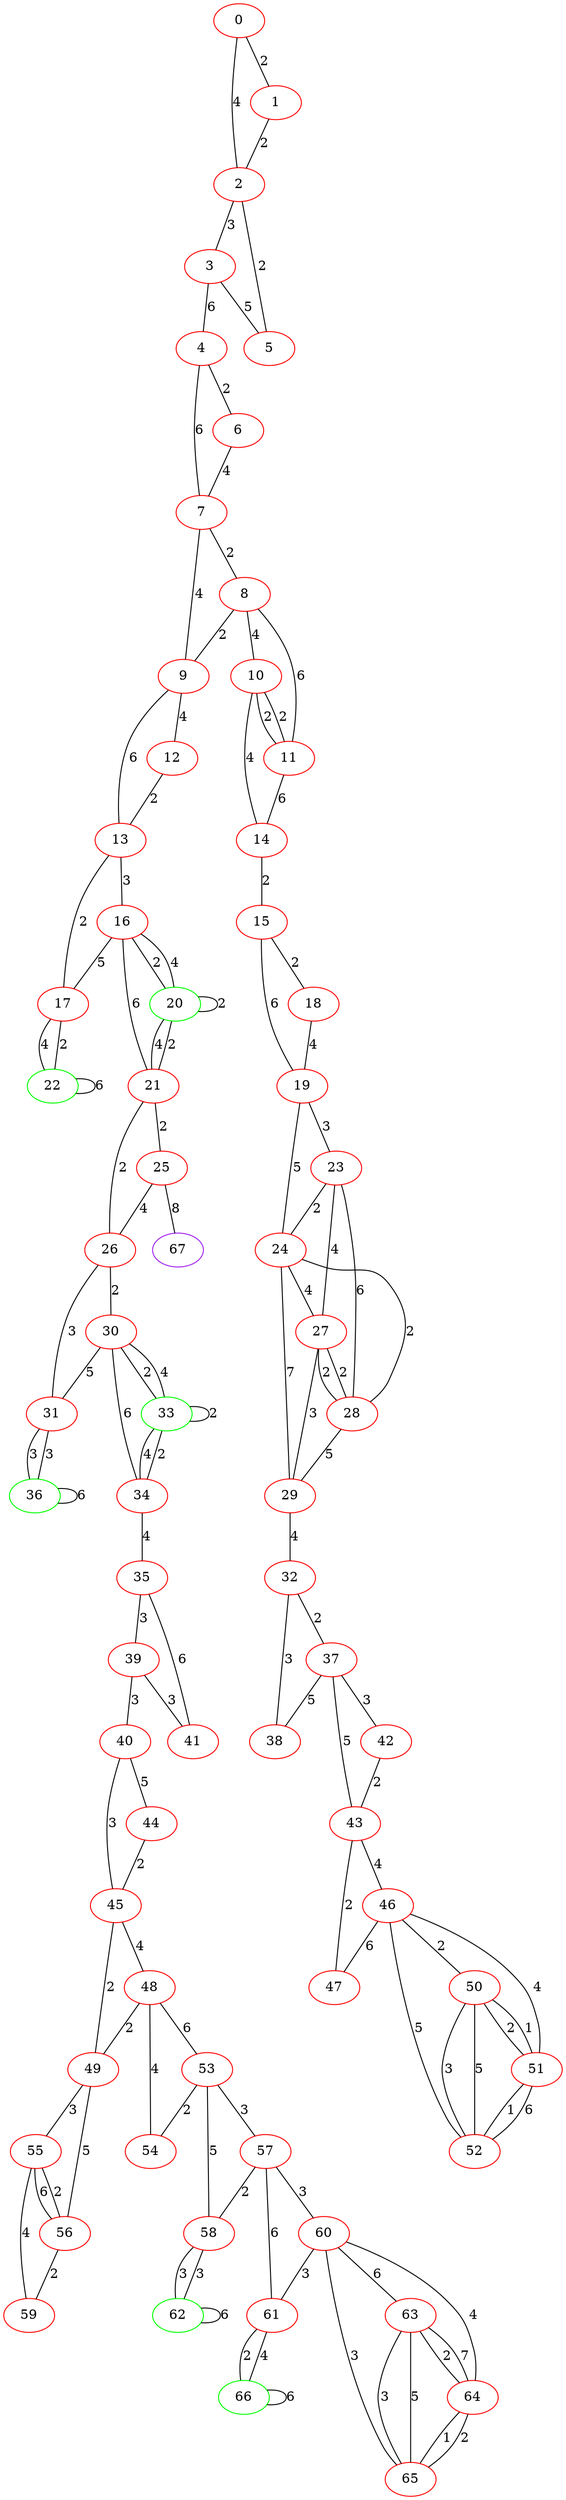 graph "" {
0 [color=red, weight=1];
1 [color=red, weight=1];
2 [color=red, weight=1];
3 [color=red, weight=1];
4 [color=red, weight=1];
5 [color=red, weight=1];
6 [color=red, weight=1];
7 [color=red, weight=1];
8 [color=red, weight=1];
9 [color=red, weight=1];
10 [color=red, weight=1];
11 [color=red, weight=1];
12 [color=red, weight=1];
13 [color=red, weight=1];
14 [color=red, weight=1];
15 [color=red, weight=1];
16 [color=red, weight=1];
17 [color=red, weight=1];
18 [color=red, weight=1];
19 [color=red, weight=1];
20 [color=green, weight=2];
21 [color=red, weight=1];
22 [color=green, weight=2];
23 [color=red, weight=1];
24 [color=red, weight=1];
25 [color=red, weight=1];
26 [color=red, weight=1];
27 [color=red, weight=1];
28 [color=red, weight=1];
29 [color=red, weight=1];
30 [color=red, weight=1];
31 [color=red, weight=1];
32 [color=red, weight=1];
33 [color=green, weight=2];
34 [color=red, weight=1];
35 [color=red, weight=1];
36 [color=green, weight=2];
37 [color=red, weight=1];
38 [color=red, weight=1];
39 [color=red, weight=1];
40 [color=red, weight=1];
41 [color=red, weight=1];
42 [color=red, weight=1];
43 [color=red, weight=1];
44 [color=red, weight=1];
45 [color=red, weight=1];
46 [color=red, weight=1];
47 [color=red, weight=1];
48 [color=red, weight=1];
49 [color=red, weight=1];
50 [color=red, weight=1];
51 [color=red, weight=1];
52 [color=red, weight=1];
53 [color=red, weight=1];
54 [color=red, weight=1];
55 [color=red, weight=1];
56 [color=red, weight=1];
57 [color=red, weight=1];
58 [color=red, weight=1];
59 [color=red, weight=1];
60 [color=red, weight=1];
61 [color=red, weight=1];
62 [color=green, weight=2];
63 [color=red, weight=1];
64 [color=red, weight=1];
65 [color=red, weight=1];
66 [color=green, weight=2];
67 [color=purple, weight=4];
0 -- 1  [key=0, label=2];
0 -- 2  [key=0, label=4];
1 -- 2  [key=0, label=2];
2 -- 3  [key=0, label=3];
2 -- 5  [key=0, label=2];
3 -- 4  [key=0, label=6];
3 -- 5  [key=0, label=5];
4 -- 6  [key=0, label=2];
4 -- 7  [key=0, label=6];
6 -- 7  [key=0, label=4];
7 -- 8  [key=0, label=2];
7 -- 9  [key=0, label=4];
8 -- 9  [key=0, label=2];
8 -- 10  [key=0, label=4];
8 -- 11  [key=0, label=6];
9 -- 12  [key=0, label=4];
9 -- 13  [key=0, label=6];
10 -- 11  [key=0, label=2];
10 -- 11  [key=1, label=2];
10 -- 14  [key=0, label=4];
11 -- 14  [key=0, label=6];
12 -- 13  [key=0, label=2];
13 -- 16  [key=0, label=3];
13 -- 17  [key=0, label=2];
14 -- 15  [key=0, label=2];
15 -- 18  [key=0, label=2];
15 -- 19  [key=0, label=6];
16 -- 17  [key=0, label=5];
16 -- 20  [key=0, label=2];
16 -- 20  [key=1, label=4];
16 -- 21  [key=0, label=6];
17 -- 22  [key=0, label=4];
17 -- 22  [key=1, label=2];
18 -- 19  [key=0, label=4];
19 -- 24  [key=0, label=5];
19 -- 23  [key=0, label=3];
20 -- 20  [key=0, label=2];
20 -- 21  [key=0, label=4];
20 -- 21  [key=1, label=2];
21 -- 25  [key=0, label=2];
21 -- 26  [key=0, label=2];
22 -- 22  [key=0, label=6];
23 -- 24  [key=0, label=2];
23 -- 27  [key=0, label=4];
23 -- 28  [key=0, label=6];
24 -- 27  [key=0, label=4];
24 -- 28  [key=0, label=2];
24 -- 29  [key=0, label=7];
25 -- 26  [key=0, label=4];
25 -- 67  [key=0, label=8];
26 -- 30  [key=0, label=2];
26 -- 31  [key=0, label=3];
27 -- 28  [key=0, label=2];
27 -- 28  [key=1, label=2];
27 -- 29  [key=0, label=3];
28 -- 29  [key=0, label=5];
29 -- 32  [key=0, label=4];
30 -- 33  [key=0, label=2];
30 -- 33  [key=1, label=4];
30 -- 34  [key=0, label=6];
30 -- 31  [key=0, label=5];
31 -- 36  [key=0, label=3];
31 -- 36  [key=1, label=3];
32 -- 37  [key=0, label=2];
32 -- 38  [key=0, label=3];
33 -- 33  [key=0, label=2];
33 -- 34  [key=0, label=4];
33 -- 34  [key=1, label=2];
34 -- 35  [key=0, label=4];
35 -- 41  [key=0, label=6];
35 -- 39  [key=0, label=3];
36 -- 36  [key=0, label=6];
37 -- 42  [key=0, label=3];
37 -- 43  [key=0, label=5];
37 -- 38  [key=0, label=5];
39 -- 40  [key=0, label=3];
39 -- 41  [key=0, label=3];
40 -- 44  [key=0, label=5];
40 -- 45  [key=0, label=3];
42 -- 43  [key=0, label=2];
43 -- 46  [key=0, label=4];
43 -- 47  [key=0, label=2];
44 -- 45  [key=0, label=2];
45 -- 48  [key=0, label=4];
45 -- 49  [key=0, label=2];
46 -- 50  [key=0, label=2];
46 -- 51  [key=0, label=4];
46 -- 52  [key=0, label=5];
46 -- 47  [key=0, label=6];
48 -- 49  [key=0, label=2];
48 -- 53  [key=0, label=6];
48 -- 54  [key=0, label=4];
49 -- 56  [key=0, label=5];
49 -- 55  [key=0, label=3];
50 -- 51  [key=0, label=2];
50 -- 51  [key=1, label=1];
50 -- 52  [key=0, label=3];
50 -- 52  [key=1, label=5];
51 -- 52  [key=0, label=1];
51 -- 52  [key=1, label=6];
53 -- 57  [key=0, label=3];
53 -- 58  [key=0, label=5];
53 -- 54  [key=0, label=2];
55 -- 56  [key=0, label=6];
55 -- 56  [key=1, label=2];
55 -- 59  [key=0, label=4];
56 -- 59  [key=0, label=2];
57 -- 58  [key=0, label=2];
57 -- 60  [key=0, label=3];
57 -- 61  [key=0, label=6];
58 -- 62  [key=0, label=3];
58 -- 62  [key=1, label=3];
60 -- 64  [key=0, label=4];
60 -- 65  [key=0, label=3];
60 -- 61  [key=0, label=3];
60 -- 63  [key=0, label=6];
61 -- 66  [key=0, label=2];
61 -- 66  [key=1, label=4];
62 -- 62  [key=0, label=6];
63 -- 64  [key=0, label=2];
63 -- 64  [key=1, label=7];
63 -- 65  [key=0, label=3];
63 -- 65  [key=1, label=5];
64 -- 65  [key=0, label=1];
64 -- 65  [key=1, label=2];
66 -- 66  [key=0, label=6];
}

